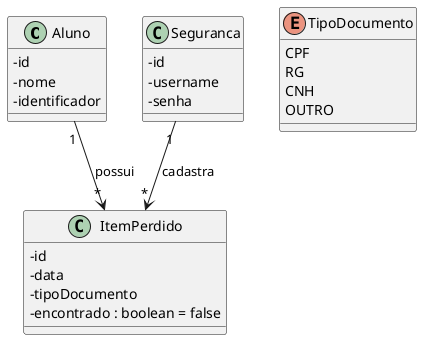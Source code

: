 @startuml

skinparam classAttributeIconSize 0

class "Aluno" as Aluno {
    - id
    - nome
    - identificador
}

class "Seguranca" as Seguranca {
    - id
    - username
    - senha
}

class "ItemPerdido" as ItemPerdido {
    - id
    - data
    - tipoDocumento
    - encontrado : boolean = false
}


enum "TipoDocumento" as TipoDocumento {
    CPF
    RG
    CNH
    OUTRO
}


Aluno "1" --> "*" ItemPerdido : possui
Seguranca "1" --> "*" ItemPerdido : cadastra



@enduml